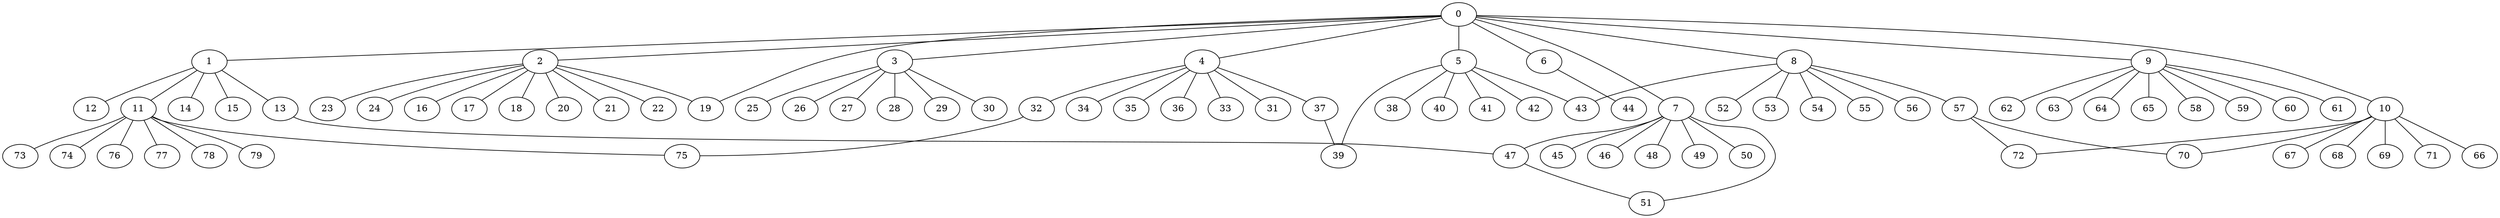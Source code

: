 
graph graphname {
    0 -- 1
0 -- 2
0 -- 3
0 -- 4
0 -- 5
0 -- 6
0 -- 7
0 -- 8
0 -- 9
0 -- 10
0 -- 19
1 -- 11
1 -- 12
1 -- 13
1 -- 14
1 -- 15
2 -- 16
2 -- 17
2 -- 18
2 -- 19
2 -- 20
2 -- 21
2 -- 22
2 -- 23
2 -- 24
3 -- 25
3 -- 26
3 -- 27
3 -- 28
3 -- 29
3 -- 30
4 -- 32
4 -- 34
4 -- 35
4 -- 36
4 -- 37
4 -- 33
4 -- 31
5 -- 38
5 -- 39
5 -- 40
5 -- 41
5 -- 42
5 -- 43
6 -- 44
7 -- 45
7 -- 46
7 -- 47
7 -- 48
7 -- 49
7 -- 50
7 -- 51
8 -- 52
8 -- 53
8 -- 54
8 -- 55
8 -- 56
8 -- 57
8 -- 43
9 -- 64
9 -- 65
9 -- 58
9 -- 59
9 -- 60
9 -- 61
9 -- 62
9 -- 63
10 -- 66
10 -- 67
10 -- 68
10 -- 69
10 -- 70
10 -- 71
10 -- 72
11 -- 73
11 -- 74
11 -- 75
11 -- 76
11 -- 77
11 -- 78
11 -- 79
13 -- 47
32 -- 75
37 -- 39
47 -- 51
57 -- 70
57 -- 72

}
